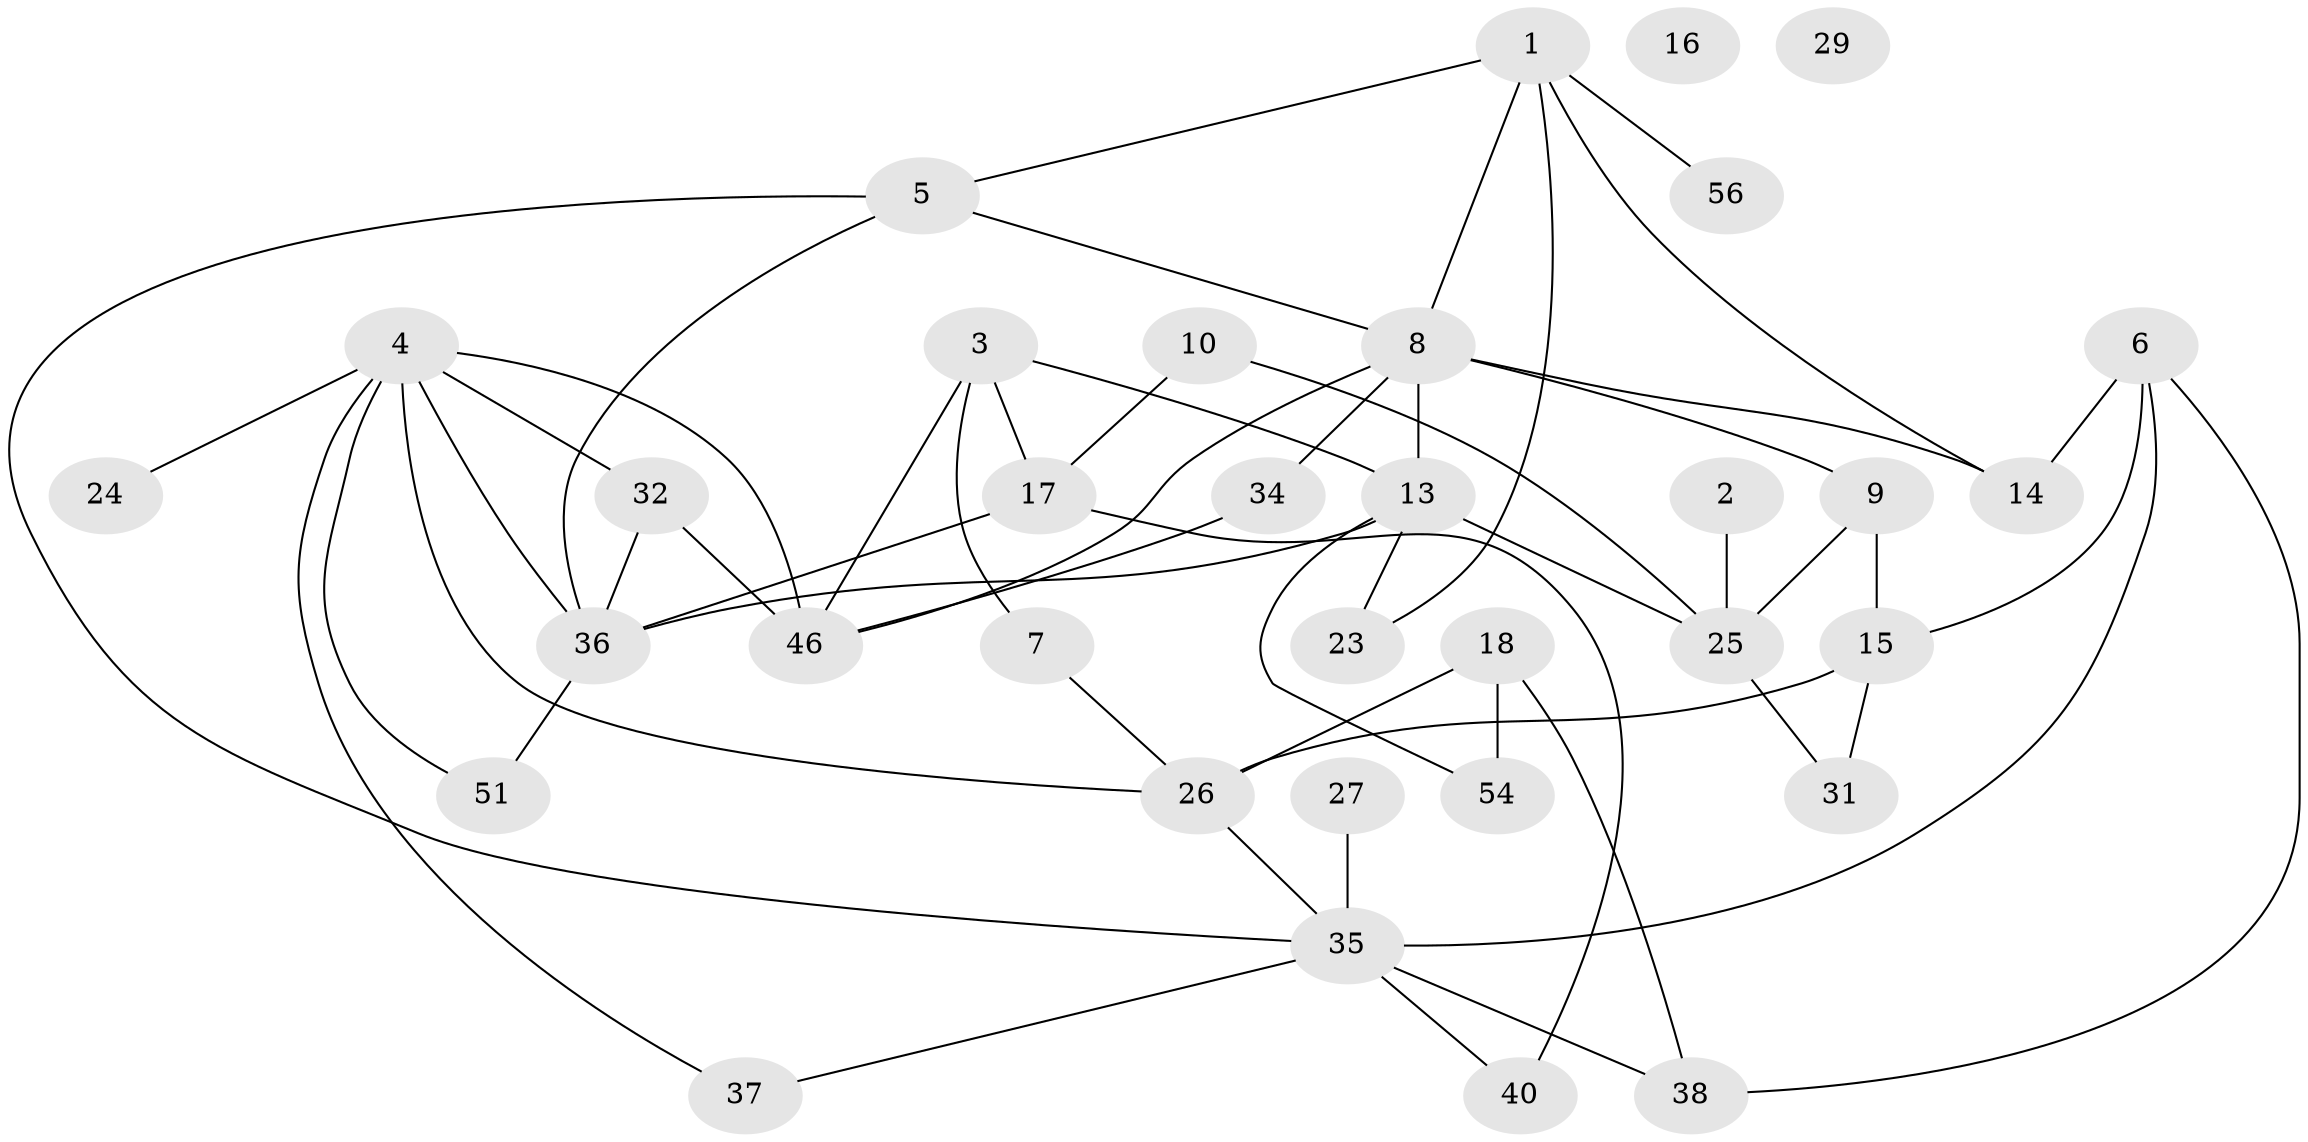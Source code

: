 // original degree distribution, {2: 0.2857142857142857, 1: 0.10714285714285714, 4: 0.10714285714285714, 5: 0.07142857142857142, 3: 0.30357142857142855, 0: 0.03571428571428571, 6: 0.07142857142857142, 7: 0.017857142857142856}
// Generated by graph-tools (version 1.1) at 2025/41/03/06/25 10:41:22]
// undirected, 34 vertices, 55 edges
graph export_dot {
graph [start="1"]
  node [color=gray90,style=filled];
  1 [super="+43"];
  2;
  3 [super="+11"];
  4 [super="+20"];
  5 [super="+28"];
  6 [super="+19"];
  7;
  8 [super="+44"];
  9 [super="+12"];
  10 [super="+22"];
  13 [super="+49"];
  14 [super="+55"];
  15 [super="+52"];
  16;
  17 [super="+48"];
  18 [super="+21"];
  23 [super="+39"];
  24 [super="+30"];
  25 [super="+50"];
  26 [super="+33"];
  27;
  29;
  31;
  32 [super="+42"];
  34;
  35 [super="+45"];
  36 [super="+41"];
  37 [super="+47"];
  38;
  40;
  46 [super="+53"];
  51;
  54;
  56;
  1 -- 56;
  1 -- 23;
  1 -- 8 [weight=2];
  1 -- 14 [weight=2];
  1 -- 5;
  2 -- 25;
  3 -- 7;
  3 -- 17;
  3 -- 46;
  3 -- 13;
  4 -- 24;
  4 -- 37;
  4 -- 46 [weight=2];
  4 -- 51;
  4 -- 36;
  4 -- 26;
  4 -- 32;
  5 -- 35;
  5 -- 8;
  5 -- 36;
  6 -- 15;
  6 -- 35;
  6 -- 38;
  6 -- 14 [weight=2];
  7 -- 26;
  8 -- 46;
  8 -- 34;
  8 -- 9;
  8 -- 13;
  8 -- 14;
  9 -- 25;
  9 -- 15;
  10 -- 25;
  10 -- 17;
  13 -- 54;
  13 -- 36;
  13 -- 25;
  13 -- 23;
  15 -- 31;
  15 -- 26;
  17 -- 36;
  17 -- 40;
  18 -- 26 [weight=2];
  18 -- 38;
  18 -- 54;
  25 -- 31;
  26 -- 35;
  27 -- 35;
  32 -- 36;
  32 -- 46;
  34 -- 46;
  35 -- 37;
  35 -- 38;
  35 -- 40;
  36 -- 51;
}

